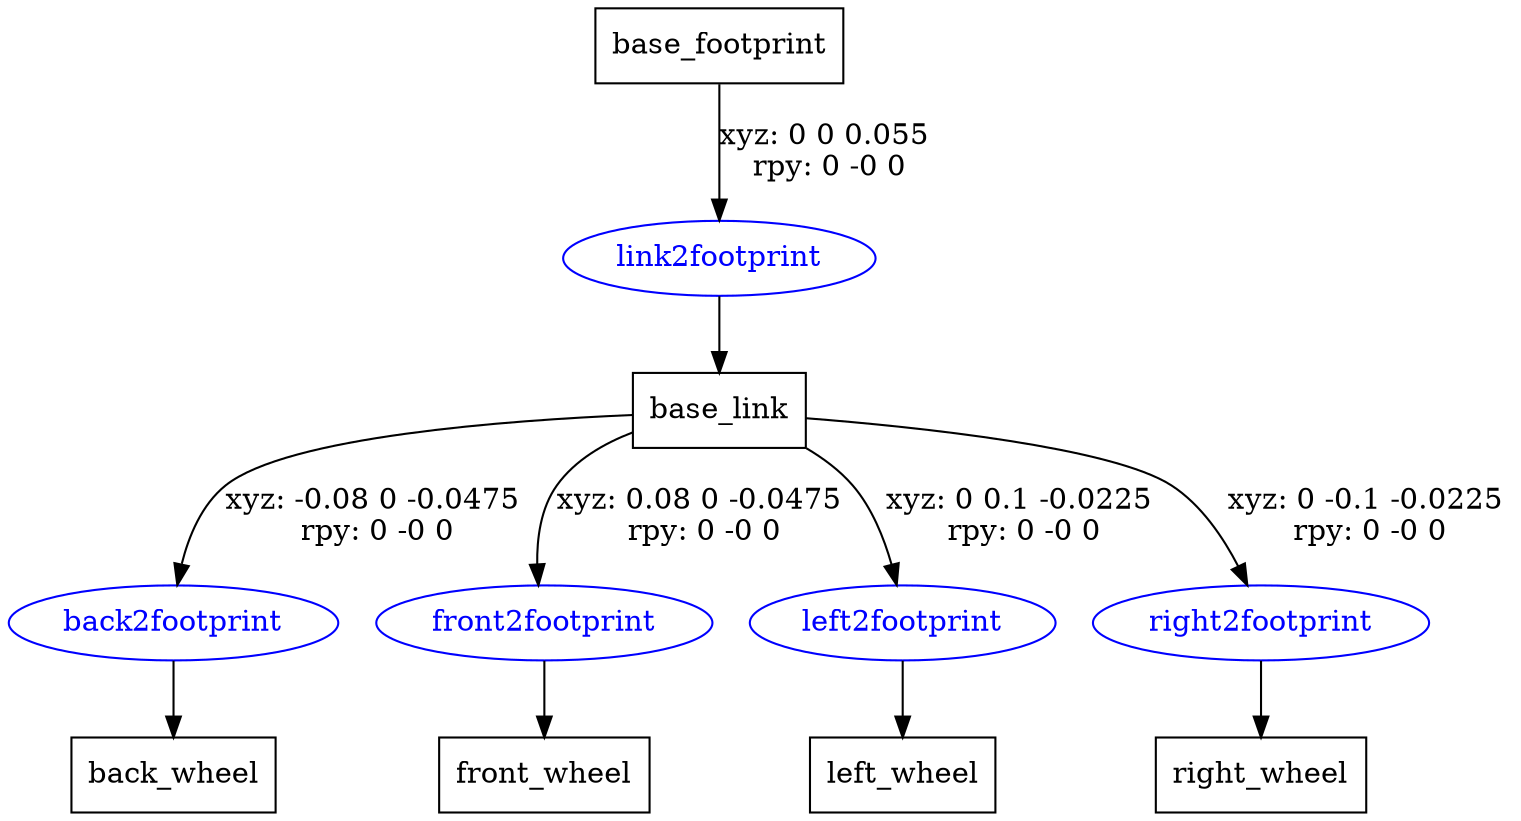 digraph G {
node [shape=box];
"base_footprint" [label="base_footprint"];
"base_link" [label="base_link"];
"back_wheel" [label="back_wheel"];
"front_wheel" [label="front_wheel"];
"left_wheel" [label="left_wheel"];
"right_wheel" [label="right_wheel"];
node [shape=ellipse, color=blue, fontcolor=blue];
"base_footprint" -> "link2footprint" [label="xyz: 0 0 0.055 \nrpy: 0 -0 0"]
"link2footprint" -> "base_link"
"base_link" -> "back2footprint" [label="xyz: -0.08 0 -0.0475 \nrpy: 0 -0 0"]
"back2footprint" -> "back_wheel"
"base_link" -> "front2footprint" [label="xyz: 0.08 0 -0.0475 \nrpy: 0 -0 0"]
"front2footprint" -> "front_wheel"
"base_link" -> "left2footprint" [label="xyz: 0 0.1 -0.0225 \nrpy: 0 -0 0"]
"left2footprint" -> "left_wheel"
"base_link" -> "right2footprint" [label="xyz: 0 -0.1 -0.0225 \nrpy: 0 -0 0"]
"right2footprint" -> "right_wheel"
}
